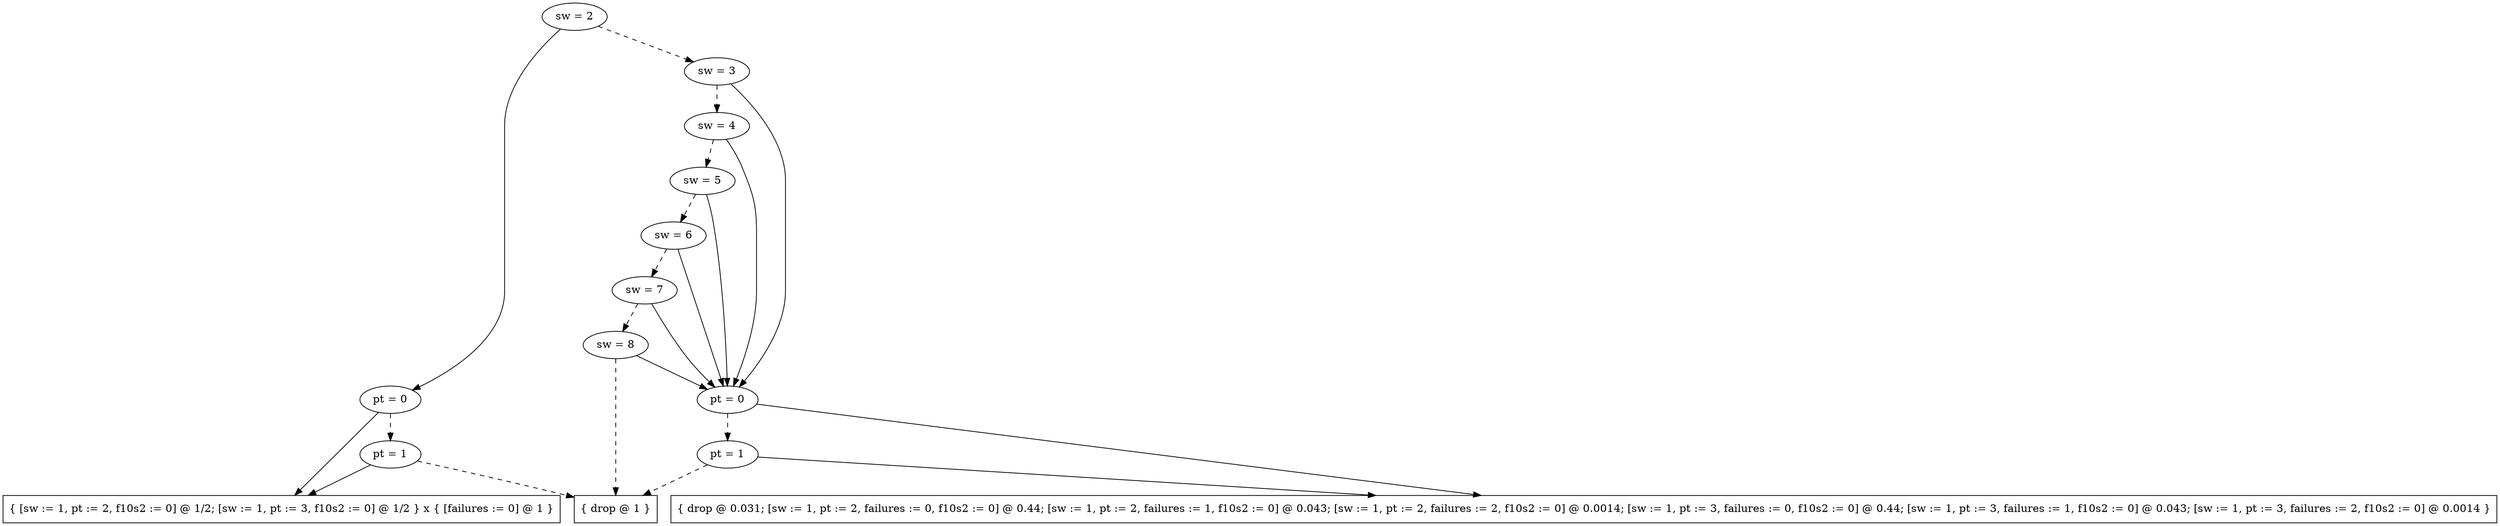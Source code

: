 digraph tdk {
3371 [label="sw = 2"];
3371 -> 3356;
3371 -> 3369 [style="dashed"];
3356 [label="pt = 0"];
3356 -> 3272;
3356 -> 3301 [style="dashed"];
3272 [shape=box label="{ [sw := 1, pt := 2, f10s2 := 0] @ 1/2; [sw := 1, pt := 3, f10s2 := 0] @ 1/2 } x { [failures := 0] @ 1 }"];
3301 [label="pt = 1"];
3301 -> 3272;
3301 -> 0 [style="dashed"];
0 [shape=box label="{ drop @ 1 }"];
3369 [label="sw = 3"];
3369 -> 3349;
3369 -> 3367 [style="dashed"];
3349 [label="pt = 0"];
3349 -> 3216;
3349 -> 3294 [style="dashed"];
3216 [shape=box label="{ drop @ 0.031; [sw := 1, pt := 2, failures := 0, f10s2 := 0] @ 0.44; [sw := 1, pt := 2, failures := 1, f10s2 := 0] @ 0.043; [sw := 1, pt := 2, failures := 2, f10s2 := 0] @ 0.0014; [sw := 1, pt := 3, failures := 0, f10s2 := 0] @ 0.44; [sw := 1, pt := 3, failures := 1, f10s2 := 0] @ 0.043; [sw := 1, pt := 3, failures := 2, f10s2 := 0] @ 0.0014 }"];
3294 [label="pt = 1"];
3294 -> 3216;
3294 -> 0 [style="dashed"];
3367 [label="sw = 4"];
3367 -> 3349;
3367 -> 3365 [style="dashed"];
3365 [label="sw = 5"];
3365 -> 3349;
3365 -> 3363 [style="dashed"];
3363 [label="sw = 6"];
3363 -> 3349;
3363 -> 3361 [style="dashed"];
3361 [label="sw = 7"];
3361 -> 3349;
3361 -> 3359 [style="dashed"];
3359 [label="sw = 8"];
3359 -> 3349;
3359 -> 0 [style="dashed"];
{rank=same; 3367 ;}
{rank=same; 3301 3294 ;}
{rank=same; 3365 ;}
{rank=same; 3369 ;}
{rank=same; 3371 ;}
{rank=same; 3361 ;}
{rank=same; 3359 ;}
{rank=same; 3363 ;}
{rank=same; 3349 3356 ;}
}

